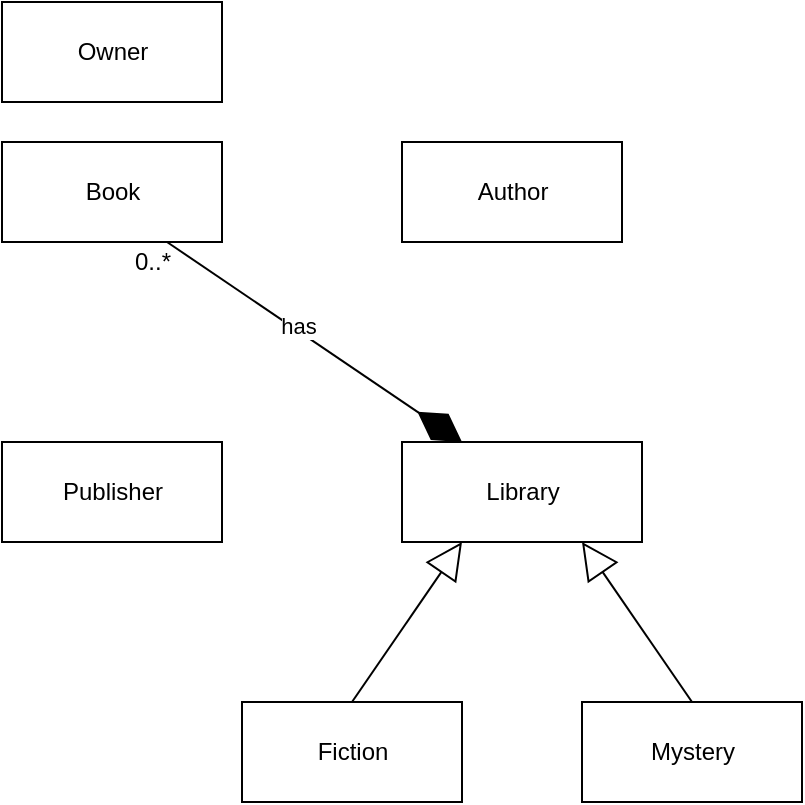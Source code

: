 <mxfile version="13.8.0" type="github">
  <diagram id="C5RBs43oDa-KdzZeNtuy" name="Page-1">
    <mxGraphModel dx="350" dy="512" grid="1" gridSize="10" guides="1" tooltips="1" connect="1" arrows="1" fold="1" page="1" pageScale="1" pageWidth="827" pageHeight="1169" math="0" shadow="0">
      <root>
        <mxCell id="WIyWlLk6GJQsqaUBKTNV-0" />
        <mxCell id="WIyWlLk6GJQsqaUBKTNV-1" parent="WIyWlLk6GJQsqaUBKTNV-0" />
        <mxCell id="X2LnM3ZKx0AqH8brwHRl-0" value="Book" style="html=1;" vertex="1" parent="WIyWlLk6GJQsqaUBKTNV-1">
          <mxGeometry x="40" y="80" width="110" height="50" as="geometry" />
        </mxCell>
        <mxCell id="X2LnM3ZKx0AqH8brwHRl-1" value="Owner" style="html=1;" vertex="1" parent="WIyWlLk6GJQsqaUBKTNV-1">
          <mxGeometry x="40" y="10" width="110" height="50" as="geometry" />
        </mxCell>
        <mxCell id="X2LnM3ZKx0AqH8brwHRl-2" value="Author" style="html=1;" vertex="1" parent="WIyWlLk6GJQsqaUBKTNV-1">
          <mxGeometry x="240" y="80" width="110" height="50" as="geometry" />
        </mxCell>
        <mxCell id="X2LnM3ZKx0AqH8brwHRl-3" value="Publisher" style="html=1;" vertex="1" parent="WIyWlLk6GJQsqaUBKTNV-1">
          <mxGeometry x="40" y="230" width="110" height="50" as="geometry" />
        </mxCell>
        <mxCell id="X2LnM3ZKx0AqH8brwHRl-5" value="Library" style="html=1;" vertex="1" parent="WIyWlLk6GJQsqaUBKTNV-1">
          <mxGeometry x="240" y="230" width="120" height="50" as="geometry" />
        </mxCell>
        <mxCell id="X2LnM3ZKx0AqH8brwHRl-6" value="Mystery" style="html=1;" vertex="1" parent="WIyWlLk6GJQsqaUBKTNV-1">
          <mxGeometry x="330" y="360" width="110" height="50" as="geometry" />
        </mxCell>
        <mxCell id="X2LnM3ZKx0AqH8brwHRl-7" value="Fiction" style="html=1;" vertex="1" parent="WIyWlLk6GJQsqaUBKTNV-1">
          <mxGeometry x="160" y="360" width="110" height="50" as="geometry" />
        </mxCell>
        <mxCell id="X2LnM3ZKx0AqH8brwHRl-8" value="" style="endArrow=block;endSize=16;endFill=0;html=1;entryX=0.75;entryY=1;entryDx=0;entryDy=0;exitX=0.5;exitY=0;exitDx=0;exitDy=0;" edge="1" parent="WIyWlLk6GJQsqaUBKTNV-1" source="X2LnM3ZKx0AqH8brwHRl-6" target="X2LnM3ZKx0AqH8brwHRl-5">
          <mxGeometry width="160" relative="1" as="geometry">
            <mxPoint x="400" y="340" as="sourcePoint" />
            <mxPoint x="330" y="290" as="targetPoint" />
          </mxGeometry>
        </mxCell>
        <mxCell id="X2LnM3ZKx0AqH8brwHRl-9" value="" style="endArrow=block;endSize=16;endFill=0;html=1;entryX=0.25;entryY=1;entryDx=0;entryDy=0;exitX=0.5;exitY=0;exitDx=0;exitDy=0;" edge="1" parent="WIyWlLk6GJQsqaUBKTNV-1" source="X2LnM3ZKx0AqH8brwHRl-7" target="X2LnM3ZKx0AqH8brwHRl-5">
          <mxGeometry width="160" relative="1" as="geometry">
            <mxPoint x="200" y="330" as="sourcePoint" />
            <mxPoint x="282" y="280" as="targetPoint" />
          </mxGeometry>
        </mxCell>
        <mxCell id="X2LnM3ZKx0AqH8brwHRl-10" value="" style="endArrow=diamondThin;endFill=1;endSize=24;html=1;exitX=0.75;exitY=1;exitDx=0;exitDy=0;entryX=0.25;entryY=0;entryDx=0;entryDy=0;" edge="1" parent="WIyWlLk6GJQsqaUBKTNV-1" source="X2LnM3ZKx0AqH8brwHRl-0" target="X2LnM3ZKx0AqH8brwHRl-5">
          <mxGeometry width="160" relative="1" as="geometry">
            <mxPoint x="130" y="270" as="sourcePoint" />
            <mxPoint x="290" y="270" as="targetPoint" />
          </mxGeometry>
        </mxCell>
        <mxCell id="X2LnM3ZKx0AqH8brwHRl-11" value="has" style="edgeLabel;html=1;align=center;verticalAlign=middle;resizable=0;points=[];" vertex="1" connectable="0" parent="X2LnM3ZKx0AqH8brwHRl-10">
          <mxGeometry x="-0.129" y="2" relative="1" as="geometry">
            <mxPoint as="offset" />
          </mxGeometry>
        </mxCell>
        <mxCell id="X2LnM3ZKx0AqH8brwHRl-12" value="0..*" style="text;html=1;align=center;verticalAlign=middle;resizable=0;points=[];autosize=1;" vertex="1" parent="WIyWlLk6GJQsqaUBKTNV-1">
          <mxGeometry x="100" y="130" width="30" height="20" as="geometry" />
        </mxCell>
      </root>
    </mxGraphModel>
  </diagram>
</mxfile>
